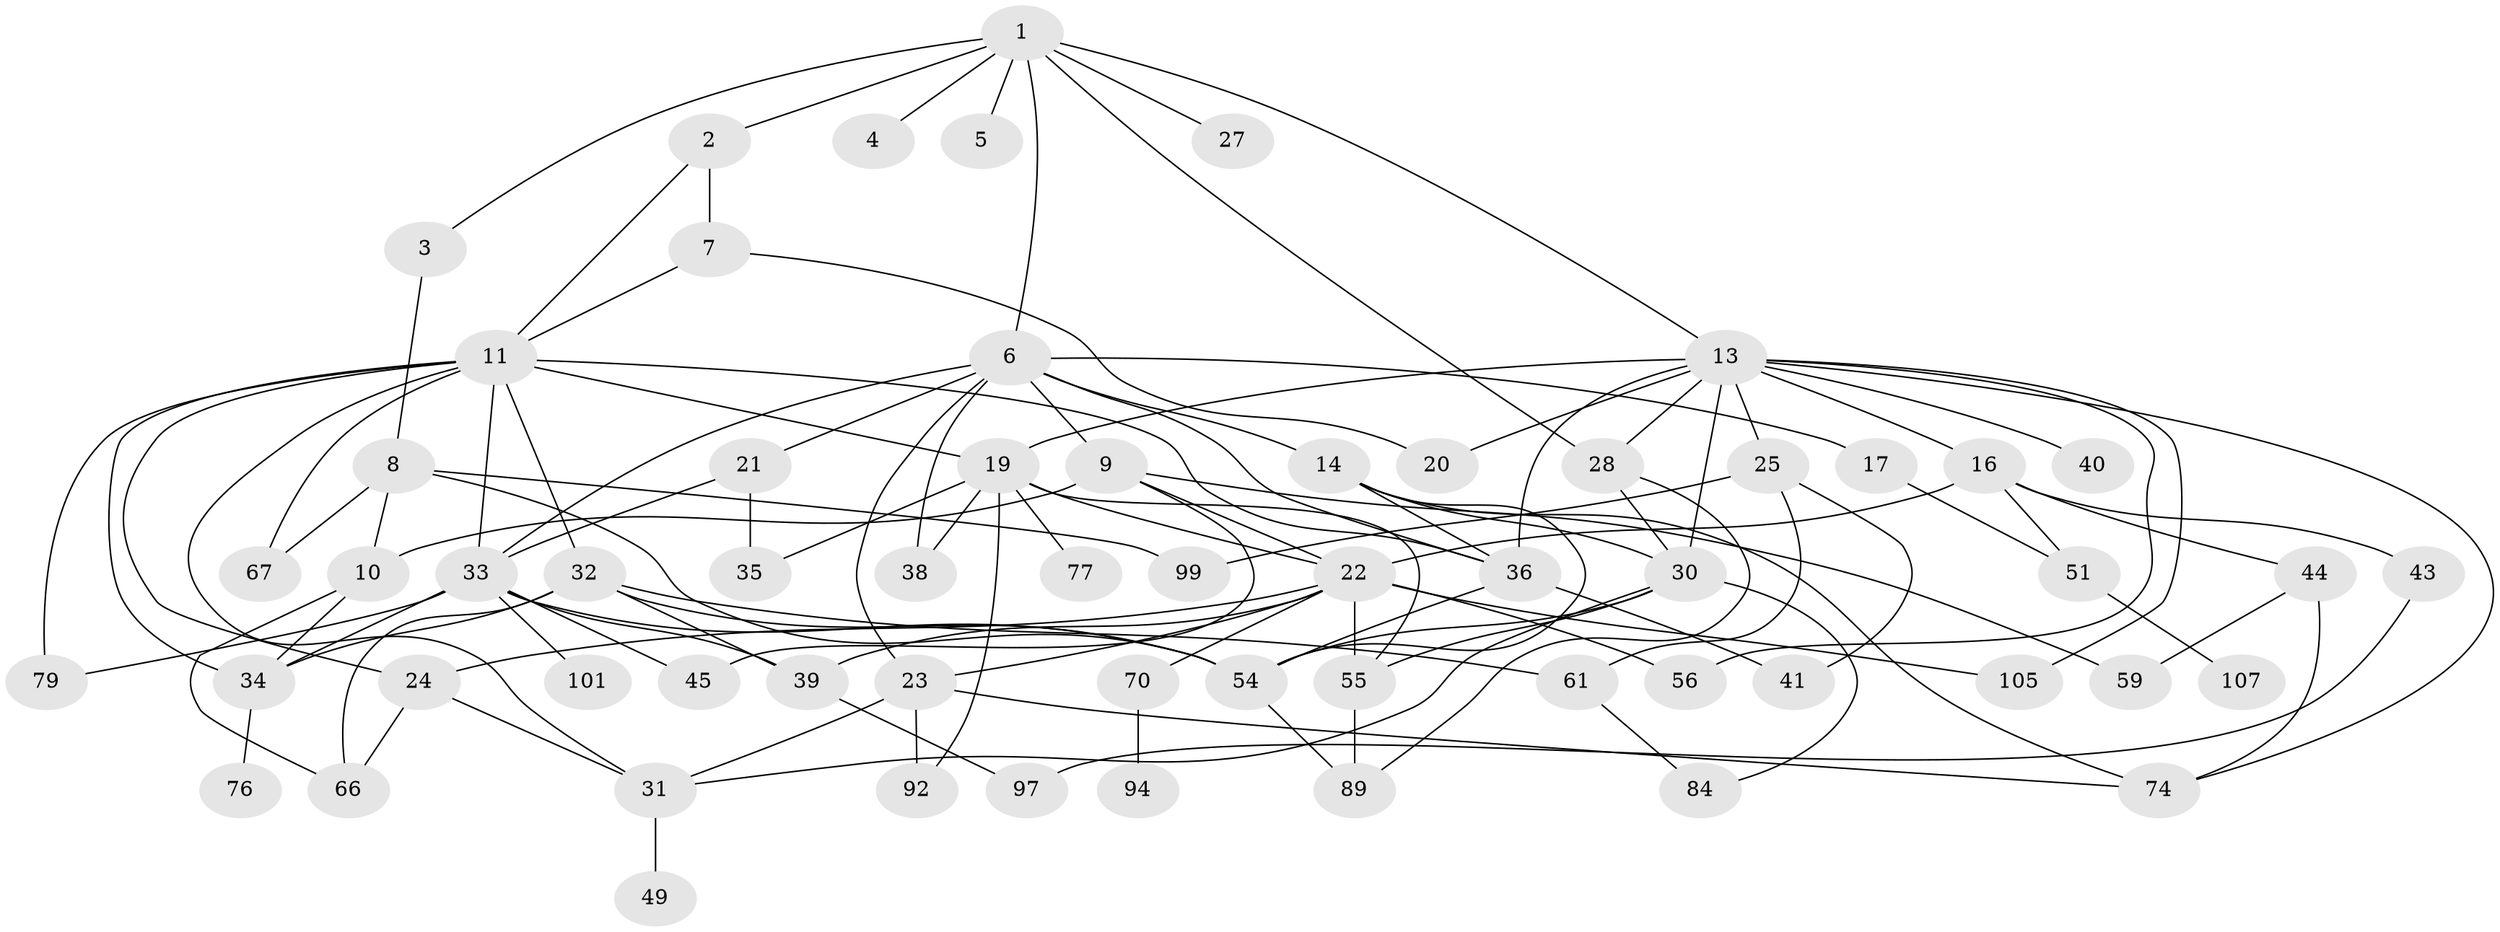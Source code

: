 // original degree distribution, {8: 0.016260162601626018, 3: 0.25203252032520324, 2: 0.3252032520325203, 1: 0.16260162601626016, 5: 0.07317073170731707, 6: 0.04065040650406504, 7: 0.032520325203252036, 4: 0.0975609756097561}
// Generated by graph-tools (version 1.1) at 2025/13/03/09/25 04:13:31]
// undirected, 61 vertices, 113 edges
graph export_dot {
graph [start="1"]
  node [color=gray90,style=filled];
  1;
  2;
  3;
  4;
  5;
  6 [super="+12+69"];
  7;
  8 [super="+68"];
  9;
  10 [super="+72+102"];
  11 [super="+26"];
  13 [super="+15"];
  14 [super="+29"];
  16 [super="+18"];
  17 [super="+116"];
  19 [super="+48"];
  20 [super="+85+119"];
  21 [super="+93"];
  22 [super="+57"];
  23 [super="+65+86+71+100"];
  24 [super="+115"];
  25 [super="+37"];
  27;
  28 [super="+63+58"];
  30 [super="+53"];
  31;
  32 [super="+81+78"];
  33 [super="+47"];
  34 [super="+46"];
  35;
  36 [super="+52+73+75"];
  38;
  39;
  40 [super="+42"];
  41;
  43;
  44;
  45;
  49 [super="+120"];
  51;
  54 [super="+60+122+80+87"];
  55 [super="+88"];
  56 [super="+110"];
  59 [super="+114"];
  61;
  66;
  67;
  70 [super="+96"];
  74 [super="+82"];
  76;
  77;
  79 [super="+95"];
  84;
  89;
  92;
  94;
  97 [super="+98"];
  99;
  101;
  105;
  107;
  1 -- 2;
  1 -- 3;
  1 -- 4;
  1 -- 5;
  1 -- 6;
  1 -- 13;
  1 -- 27;
  1 -- 28;
  2 -- 7;
  2 -- 11;
  3 -- 8;
  6 -- 9;
  6 -- 17;
  6 -- 23;
  6 -- 38;
  6 -- 36;
  6 -- 33;
  6 -- 21;
  6 -- 14;
  7 -- 11;
  7 -- 20;
  8 -- 67;
  8 -- 54;
  8 -- 10 [weight=2];
  8 -- 99;
  9 -- 10;
  9 -- 45;
  9 -- 22;
  9 -- 59;
  10 -- 34;
  10 -- 66;
  11 -- 24;
  11 -- 32 [weight=2];
  11 -- 36;
  11 -- 33;
  11 -- 34;
  11 -- 67;
  11 -- 79;
  11 -- 19;
  11 -- 31;
  13 -- 16;
  13 -- 28;
  13 -- 30;
  13 -- 40;
  13 -- 56;
  13 -- 19;
  13 -- 36;
  13 -- 105;
  13 -- 74;
  13 -- 25;
  13 -- 20;
  14 -- 36 [weight=2];
  14 -- 54;
  14 -- 30;
  14 -- 74;
  16 -- 51;
  16 -- 43;
  16 -- 44;
  16 -- 22;
  17 -- 51;
  19 -- 35;
  19 -- 55;
  19 -- 38;
  19 -- 22;
  19 -- 92;
  19 -- 77;
  21 -- 35;
  21 -- 33;
  22 -- 70;
  22 -- 39;
  22 -- 105;
  22 -- 55;
  22 -- 23;
  22 -- 24;
  22 -- 56;
  23 -- 92;
  23 -- 31;
  23 -- 74;
  24 -- 66;
  24 -- 31;
  25 -- 61;
  25 -- 99;
  25 -- 41;
  28 -- 89;
  28 -- 30;
  30 -- 84;
  30 -- 55;
  30 -- 31;
  30 -- 54;
  31 -- 49;
  32 -- 39;
  32 -- 61;
  32 -- 34 [weight=2];
  32 -- 66;
  32 -- 54;
  33 -- 34;
  33 -- 101;
  33 -- 39;
  33 -- 45;
  33 -- 79;
  33 -- 54;
  34 -- 76;
  36 -- 41;
  36 -- 54;
  39 -- 97;
  43 -- 97;
  44 -- 59;
  44 -- 74;
  51 -- 107;
  54 -- 89;
  55 -- 89;
  61 -- 84;
  70 -- 94;
}
